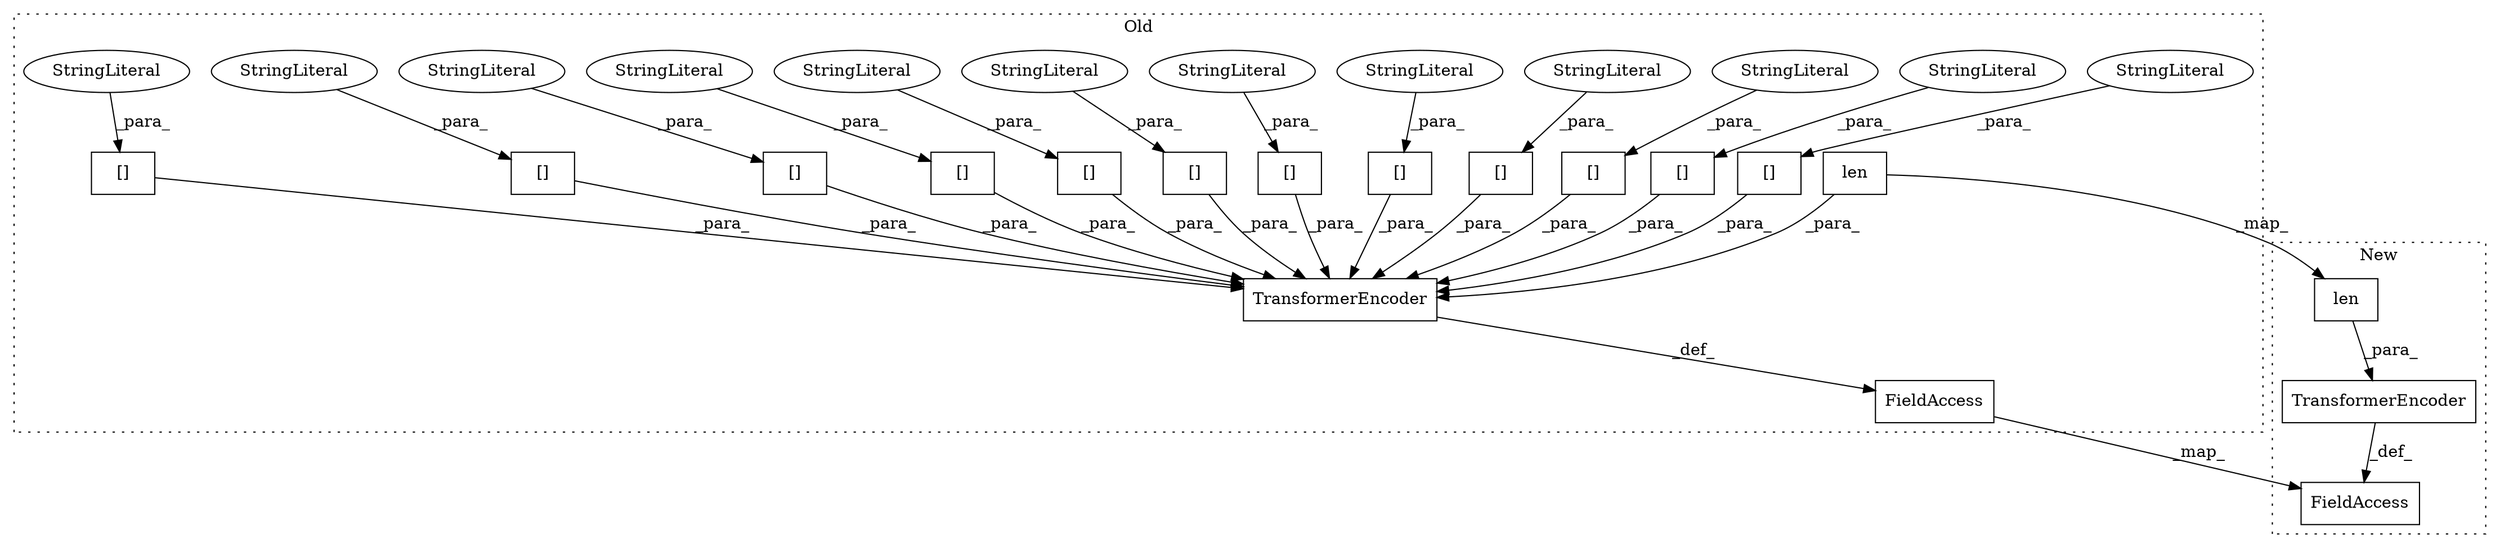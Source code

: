 digraph G {
subgraph cluster0 {
1 [label="TransformerEncoder" a="32" s="4275,4677" l="19,1" shape="box"];
3 [label="[]" a="2" s="4635,4653" l="9,1" shape="box"];
4 [label="StringLiteral" a="45" s="4644" l="9" shape="ellipse"];
5 [label="[]" a="2" s="4542,4580" l="9,1" shape="box"];
6 [label="StringLiteral" a="45" s="4551" l="29" shape="ellipse"];
7 [label="[]" a="2" s="4612,4633" l="9,1" shape="box"];
8 [label="StringLiteral" a="45" s="4621" l="12" shape="ellipse"];
9 [label="[]" a="2" s="4588,4610" l="9,1" shape="box"];
10 [label="StringLiteral" a="45" s="4597" l="13" shape="ellipse"];
11 [label="[]" a="2" s="4335,4360" l="9,1" shape="box"];
12 [label="StringLiteral" a="45" s="4344" l="16" shape="ellipse"];
13 [label="[]" a="2" s="4465,4488" l="9,1" shape="box"];
14 [label="StringLiteral" a="45" s="4474" l="14" shape="ellipse"];
15 [label="[]" a="2" s="4294,4312" l="9,1" shape="box"];
16 [label="StringLiteral" a="45" s="4303" l="9" shape="ellipse"];
17 [label="[]" a="2" s="4362,4381" l="9,1" shape="box"];
19 [label="len" a="32" s="4383,4402" l="4,1" shape="box"];
20 [label="[]" a="2" s="4655,4676" l="9,1" shape="box"];
21 [label="StringLiteral" a="45" s="4664" l="12" shape="ellipse"];
22 [label="[]" a="2" s="4415,4433" l="9,1" shape="box"];
23 [label="StringLiteral" a="45" s="4424" l="9" shape="ellipse"];
24 [label="[]" a="2" s="4314,4333" l="9,1" shape="box"];
25 [label="StringLiteral" a="45" s="4323" l="10" shape="ellipse"];
26 [label="[]" a="2" s="4435,4463" l="9,1" shape="box"];
27 [label="StringLiteral" a="45" s="4444" l="19" shape="ellipse"];
28 [label="StringLiteral" a="45" s="4371" l="10" shape="ellipse"];
30 [label="FieldAccess" a="22" s="4254" l="20" shape="box"];
label = "Old";
style="dotted";
}
subgraph cluster1 {
2 [label="TransformerEncoder" a="32" s="4275,4392" l="19,1" shape="box"];
18 [label="len" a="32" s="4314,4333" l="4,1" shape="box"];
29 [label="FieldAccess" a="22" s="4254" l="20" shape="box"];
label = "New";
style="dotted";
}
1 -> 30 [label="_def_"];
2 -> 29 [label="_def_"];
3 -> 1 [label="_para_"];
4 -> 3 [label="_para_"];
5 -> 1 [label="_para_"];
6 -> 5 [label="_para_"];
7 -> 1 [label="_para_"];
8 -> 7 [label="_para_"];
9 -> 1 [label="_para_"];
10 -> 9 [label="_para_"];
11 -> 1 [label="_para_"];
12 -> 11 [label="_para_"];
13 -> 1 [label="_para_"];
14 -> 13 [label="_para_"];
15 -> 1 [label="_para_"];
16 -> 15 [label="_para_"];
17 -> 1 [label="_para_"];
18 -> 2 [label="_para_"];
19 -> 1 [label="_para_"];
19 -> 18 [label="_map_"];
20 -> 1 [label="_para_"];
21 -> 20 [label="_para_"];
22 -> 1 [label="_para_"];
23 -> 22 [label="_para_"];
24 -> 1 [label="_para_"];
25 -> 24 [label="_para_"];
26 -> 1 [label="_para_"];
27 -> 26 [label="_para_"];
28 -> 17 [label="_para_"];
30 -> 29 [label="_map_"];
}